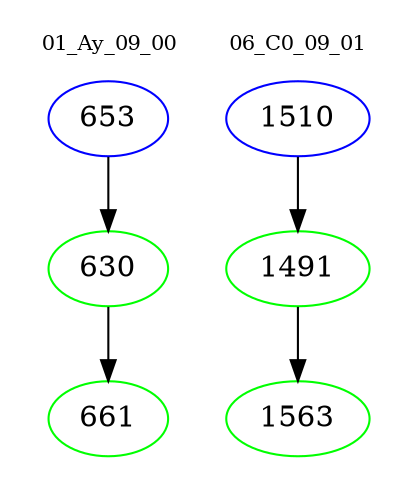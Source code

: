 digraph{
subgraph cluster_0 {
color = white
label = "01_Ay_09_00";
fontsize=10;
T0_653 [label="653", color="blue"]
T0_653 -> T0_630 [color="black"]
T0_630 [label="630", color="green"]
T0_630 -> T0_661 [color="black"]
T0_661 [label="661", color="green"]
}
subgraph cluster_1 {
color = white
label = "06_C0_09_01";
fontsize=10;
T1_1510 [label="1510", color="blue"]
T1_1510 -> T1_1491 [color="black"]
T1_1491 [label="1491", color="green"]
T1_1491 -> T1_1563 [color="black"]
T1_1563 [label="1563", color="green"]
}
}
